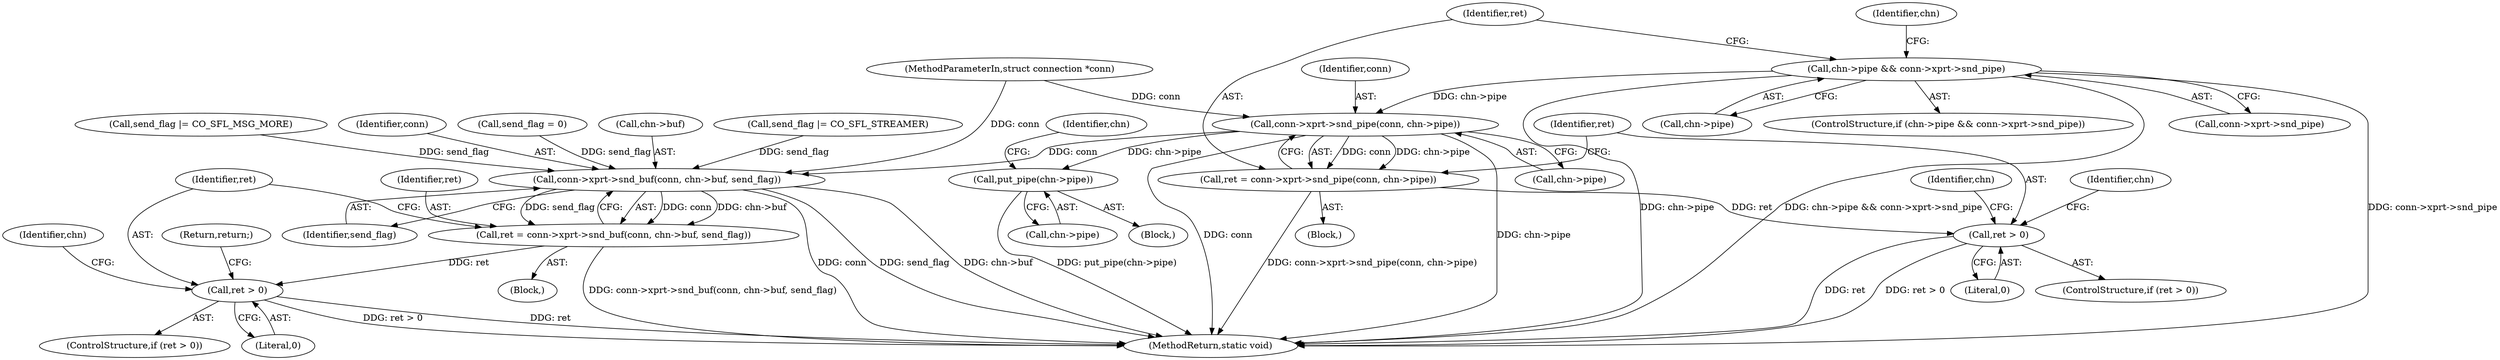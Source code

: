 digraph "0_haproxy_b4d05093bc89f71377230228007e69a1434c1a0c_1@pointer" {
"1000122" [label="(Call,chn->pipe && conn->xprt->snd_pipe)"];
"1000134" [label="(Call,conn->xprt->snd_pipe(conn, chn->pipe))"];
"1000132" [label="(Call,ret = conn->xprt->snd_pipe(conn, chn->pipe))"];
"1000140" [label="(Call,ret > 0)"];
"1000158" [label="(Call,put_pipe(chn->pipe))"];
"1000251" [label="(Call,conn->xprt->snd_buf(conn, chn->buf, send_flag))"];
"1000249" [label="(Call,ret = conn->xprt->snd_buf(conn, chn->buf, send_flag))"];
"1000258" [label="(Call,ret > 0)"];
"1000285" [label="(Return,return;)"];
"1000251" [label="(Call,conn->xprt->snd_buf(conn, chn->buf, send_flag))"];
"1000164" [label="(Identifier,chn)"];
"1000249" [label="(Call,ret = conn->xprt->snd_buf(conn, chn->buf, send_flag))"];
"1000126" [label="(Call,conn->xprt->snd_pipe)"];
"1000178" [label="(Identifier,chn)"];
"1000131" [label="(Block,)"];
"1000237" [label="(Call,send_flag |= CO_SFL_MSG_MORE)"];
"1000264" [label="(Identifier,chn)"];
"1000197" [label="(Block,)"];
"1000256" [label="(Identifier,send_flag)"];
"1000141" [label="(Identifier,ret)"];
"1000159" [label="(Call,chn->pipe)"];
"1000142" [label="(Literal,0)"];
"1000286" [label="(MethodReturn,static void)"];
"1000106" [label="(MethodParameterIn,struct connection *conn)"];
"1000134" [label="(Call,conn->xprt->snd_pipe(conn, chn->pipe))"];
"1000140" [label="(Call,ret > 0)"];
"1000252" [label="(Identifier,conn)"];
"1000258" [label="(Call,ret > 0)"];
"1000199" [label="(Call,send_flag = 0)"];
"1000158" [label="(Call,put_pipe(chn->pipe))"];
"1000133" [label="(Identifier,ret)"];
"1000260" [label="(Literal,0)"];
"1000135" [label="(Identifier,conn)"];
"1000253" [label="(Call,chn->buf)"];
"1000123" [label="(Call,chn->pipe)"];
"1000122" [label="(Call,chn->pipe && conn->xprt->snd_pipe)"];
"1000154" [label="(Identifier,chn)"];
"1000145" [label="(Identifier,chn)"];
"1000246" [label="(Call,send_flag |= CO_SFL_STREAMER)"];
"1000157" [label="(Block,)"];
"1000139" [label="(ControlStructure,if (ret > 0))"];
"1000121" [label="(ControlStructure,if (chn->pipe && conn->xprt->snd_pipe))"];
"1000132" [label="(Call,ret = conn->xprt->snd_pipe(conn, chn->pipe))"];
"1000259" [label="(Identifier,ret)"];
"1000257" [label="(ControlStructure,if (ret > 0))"];
"1000250" [label="(Identifier,ret)"];
"1000136" [label="(Call,chn->pipe)"];
"1000122" -> "1000121"  [label="AST: "];
"1000122" -> "1000123"  [label="CFG: "];
"1000122" -> "1000126"  [label="CFG: "];
"1000123" -> "1000122"  [label="AST: "];
"1000126" -> "1000122"  [label="AST: "];
"1000133" -> "1000122"  [label="CFG: "];
"1000178" -> "1000122"  [label="CFG: "];
"1000122" -> "1000286"  [label="DDG: conn->xprt->snd_pipe"];
"1000122" -> "1000286"  [label="DDG: chn->pipe"];
"1000122" -> "1000286"  [label="DDG: chn->pipe && conn->xprt->snd_pipe"];
"1000122" -> "1000134"  [label="DDG: chn->pipe"];
"1000134" -> "1000132"  [label="AST: "];
"1000134" -> "1000136"  [label="CFG: "];
"1000135" -> "1000134"  [label="AST: "];
"1000136" -> "1000134"  [label="AST: "];
"1000132" -> "1000134"  [label="CFG: "];
"1000134" -> "1000286"  [label="DDG: conn"];
"1000134" -> "1000286"  [label="DDG: chn->pipe"];
"1000134" -> "1000132"  [label="DDG: conn"];
"1000134" -> "1000132"  [label="DDG: chn->pipe"];
"1000106" -> "1000134"  [label="DDG: conn"];
"1000134" -> "1000158"  [label="DDG: chn->pipe"];
"1000134" -> "1000251"  [label="DDG: conn"];
"1000132" -> "1000131"  [label="AST: "];
"1000133" -> "1000132"  [label="AST: "];
"1000141" -> "1000132"  [label="CFG: "];
"1000132" -> "1000286"  [label="DDG: conn->xprt->snd_pipe(conn, chn->pipe)"];
"1000132" -> "1000140"  [label="DDG: ret"];
"1000140" -> "1000139"  [label="AST: "];
"1000140" -> "1000142"  [label="CFG: "];
"1000141" -> "1000140"  [label="AST: "];
"1000142" -> "1000140"  [label="AST: "];
"1000145" -> "1000140"  [label="CFG: "];
"1000154" -> "1000140"  [label="CFG: "];
"1000140" -> "1000286"  [label="DDG: ret"];
"1000140" -> "1000286"  [label="DDG: ret > 0"];
"1000158" -> "1000157"  [label="AST: "];
"1000158" -> "1000159"  [label="CFG: "];
"1000159" -> "1000158"  [label="AST: "];
"1000164" -> "1000158"  [label="CFG: "];
"1000158" -> "1000286"  [label="DDG: put_pipe(chn->pipe)"];
"1000251" -> "1000249"  [label="AST: "];
"1000251" -> "1000256"  [label="CFG: "];
"1000252" -> "1000251"  [label="AST: "];
"1000253" -> "1000251"  [label="AST: "];
"1000256" -> "1000251"  [label="AST: "];
"1000249" -> "1000251"  [label="CFG: "];
"1000251" -> "1000286"  [label="DDG: chn->buf"];
"1000251" -> "1000286"  [label="DDG: conn"];
"1000251" -> "1000286"  [label="DDG: send_flag"];
"1000251" -> "1000249"  [label="DDG: conn"];
"1000251" -> "1000249"  [label="DDG: chn->buf"];
"1000251" -> "1000249"  [label="DDG: send_flag"];
"1000106" -> "1000251"  [label="DDG: conn"];
"1000199" -> "1000251"  [label="DDG: send_flag"];
"1000237" -> "1000251"  [label="DDG: send_flag"];
"1000246" -> "1000251"  [label="DDG: send_flag"];
"1000249" -> "1000197"  [label="AST: "];
"1000250" -> "1000249"  [label="AST: "];
"1000259" -> "1000249"  [label="CFG: "];
"1000249" -> "1000286"  [label="DDG: conn->xprt->snd_buf(conn, chn->buf, send_flag)"];
"1000249" -> "1000258"  [label="DDG: ret"];
"1000258" -> "1000257"  [label="AST: "];
"1000258" -> "1000260"  [label="CFG: "];
"1000259" -> "1000258"  [label="AST: "];
"1000260" -> "1000258"  [label="AST: "];
"1000264" -> "1000258"  [label="CFG: "];
"1000285" -> "1000258"  [label="CFG: "];
"1000258" -> "1000286"  [label="DDG: ret"];
"1000258" -> "1000286"  [label="DDG: ret > 0"];
}
